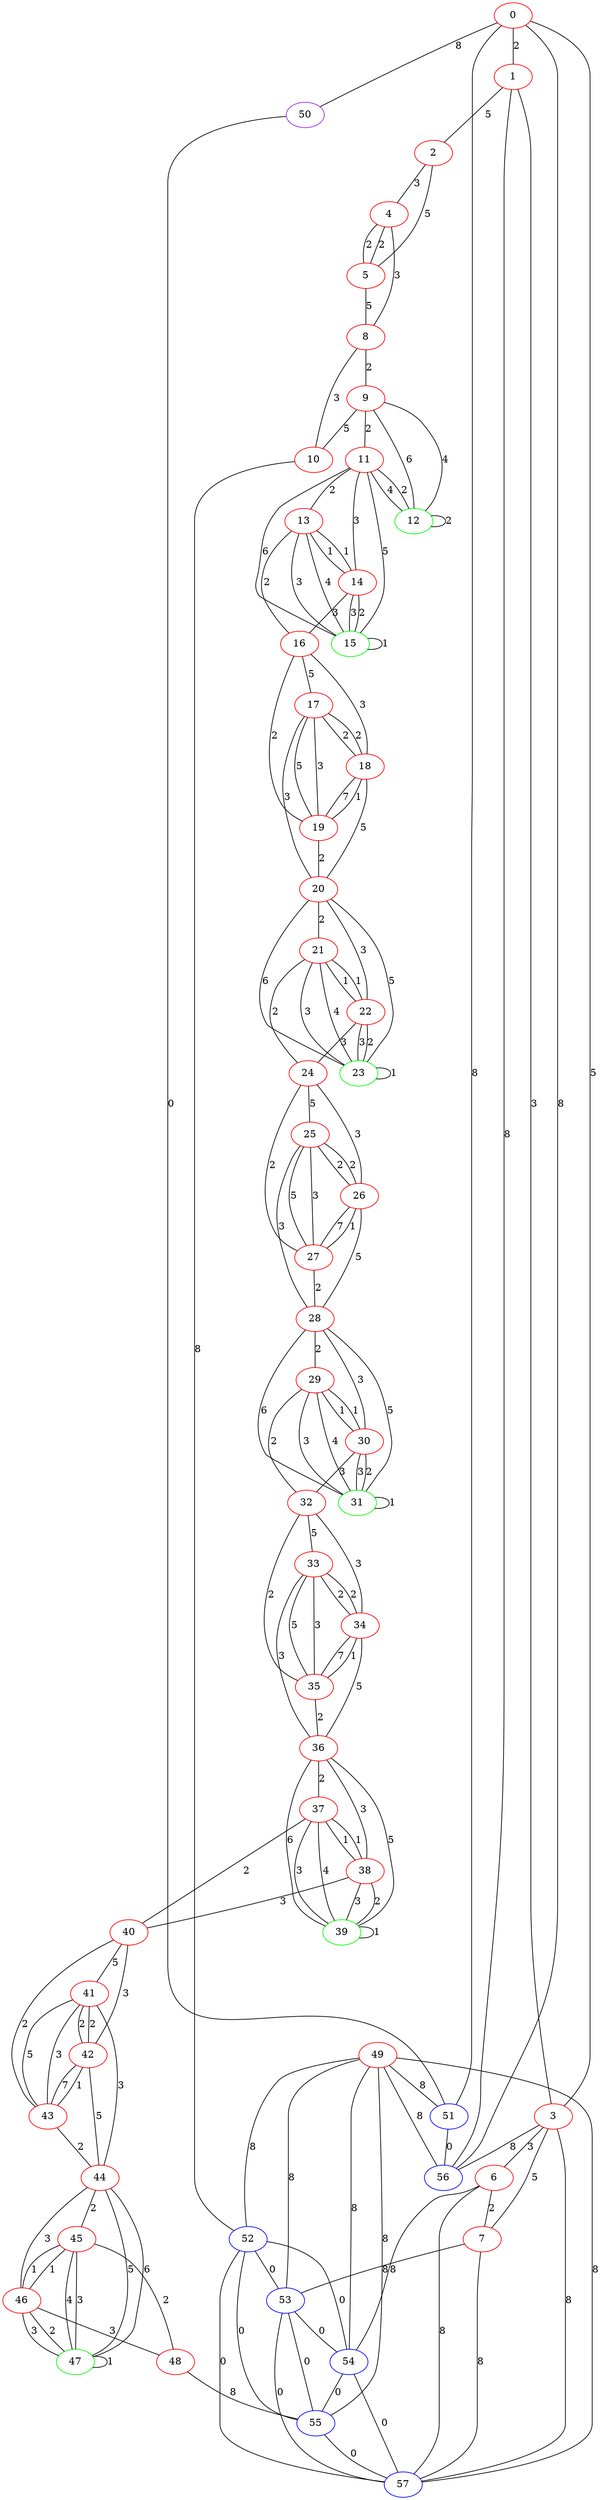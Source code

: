 graph "" {
0 [color=red, weight=1];
1 [color=red, weight=1];
2 [color=red, weight=1];
3 [color=red, weight=1];
4 [color=red, weight=1];
5 [color=red, weight=1];
6 [color=red, weight=1];
7 [color=red, weight=1];
8 [color=red, weight=1];
9 [color=red, weight=1];
10 [color=red, weight=1];
11 [color=red, weight=1];
12 [color=green, weight=2];
13 [color=red, weight=1];
14 [color=red, weight=1];
15 [color=green, weight=2];
16 [color=red, weight=1];
17 [color=red, weight=1];
18 [color=red, weight=1];
19 [color=red, weight=1];
20 [color=red, weight=1];
21 [color=red, weight=1];
22 [color=red, weight=1];
23 [color=green, weight=2];
24 [color=red, weight=1];
25 [color=red, weight=1];
26 [color=red, weight=1];
27 [color=red, weight=1];
28 [color=red, weight=1];
29 [color=red, weight=1];
30 [color=red, weight=1];
31 [color=green, weight=2];
32 [color=red, weight=1];
33 [color=red, weight=1];
34 [color=red, weight=1];
35 [color=red, weight=1];
36 [color=red, weight=1];
37 [color=red, weight=1];
38 [color=red, weight=1];
39 [color=green, weight=2];
40 [color=red, weight=1];
41 [color=red, weight=1];
42 [color=red, weight=1];
43 [color=red, weight=1];
44 [color=red, weight=1];
45 [color=red, weight=1];
46 [color=red, weight=1];
47 [color=green, weight=2];
48 [color=red, weight=1];
49 [color=red, weight=1];
50 [color=purple, weight=4];
51 [color=blue, weight=3];
52 [color=blue, weight=3];
53 [color=blue, weight=3];
54 [color=blue, weight=3];
55 [color=blue, weight=3];
56 [color=blue, weight=3];
57 [color=blue, weight=3];
0 -- 56  [key=0, label=8];
0 -- 1  [key=0, label=2];
0 -- 50  [key=0, label=8];
0 -- 3  [key=0, label=5];
0 -- 51  [key=0, label=8];
1 -- 56  [key=0, label=8];
1 -- 2  [key=0, label=5];
1 -- 3  [key=0, label=3];
2 -- 4  [key=0, label=3];
2 -- 5  [key=0, label=5];
3 -- 6  [key=0, label=3];
3 -- 7  [key=0, label=5];
3 -- 56  [key=0, label=8];
3 -- 57  [key=0, label=8];
4 -- 8  [key=0, label=3];
4 -- 5  [key=0, label=2];
4 -- 5  [key=1, label=2];
5 -- 8  [key=0, label=5];
6 -- 57  [key=0, label=8];
6 -- 54  [key=0, label=8];
6 -- 7  [key=0, label=2];
7 -- 57  [key=0, label=8];
7 -- 53  [key=0, label=8];
8 -- 9  [key=0, label=2];
8 -- 10  [key=0, label=3];
9 -- 10  [key=0, label=5];
9 -- 11  [key=0, label=2];
9 -- 12  [key=0, label=4];
9 -- 12  [key=1, label=6];
10 -- 52  [key=0, label=8];
11 -- 12  [key=0, label=2];
11 -- 12  [key=1, label=4];
11 -- 13  [key=0, label=2];
11 -- 14  [key=0, label=3];
11 -- 15  [key=0, label=5];
11 -- 15  [key=1, label=6];
12 -- 12  [key=0, label=2];
13 -- 16  [key=0, label=2];
13 -- 14  [key=0, label=1];
13 -- 14  [key=1, label=1];
13 -- 15  [key=0, label=3];
13 -- 15  [key=1, label=4];
14 -- 16  [key=0, label=3];
14 -- 15  [key=0, label=2];
14 -- 15  [key=1, label=3];
15 -- 15  [key=0, label=1];
16 -- 17  [key=0, label=5];
16 -- 18  [key=0, label=3];
16 -- 19  [key=0, label=2];
17 -- 18  [key=0, label=2];
17 -- 18  [key=1, label=2];
17 -- 19  [key=0, label=5];
17 -- 19  [key=1, label=3];
17 -- 20  [key=0, label=3];
18 -- 19  [key=0, label=7];
18 -- 19  [key=1, label=1];
18 -- 20  [key=0, label=5];
19 -- 20  [key=0, label=2];
20 -- 21  [key=0, label=2];
20 -- 22  [key=0, label=3];
20 -- 23  [key=0, label=5];
20 -- 23  [key=1, label=6];
21 -- 24  [key=0, label=2];
21 -- 22  [key=0, label=1];
21 -- 22  [key=1, label=1];
21 -- 23  [key=0, label=3];
21 -- 23  [key=1, label=4];
22 -- 24  [key=0, label=3];
22 -- 23  [key=0, label=2];
22 -- 23  [key=1, label=3];
23 -- 23  [key=0, label=1];
24 -- 25  [key=0, label=5];
24 -- 26  [key=0, label=3];
24 -- 27  [key=0, label=2];
25 -- 26  [key=0, label=2];
25 -- 26  [key=1, label=2];
25 -- 27  [key=0, label=5];
25 -- 27  [key=1, label=3];
25 -- 28  [key=0, label=3];
26 -- 27  [key=0, label=7];
26 -- 27  [key=1, label=1];
26 -- 28  [key=0, label=5];
27 -- 28  [key=0, label=2];
28 -- 29  [key=0, label=2];
28 -- 30  [key=0, label=3];
28 -- 31  [key=0, label=5];
28 -- 31  [key=1, label=6];
29 -- 32  [key=0, label=2];
29 -- 30  [key=0, label=1];
29 -- 30  [key=1, label=1];
29 -- 31  [key=0, label=3];
29 -- 31  [key=1, label=4];
30 -- 32  [key=0, label=3];
30 -- 31  [key=0, label=2];
30 -- 31  [key=1, label=3];
31 -- 31  [key=0, label=1];
32 -- 33  [key=0, label=5];
32 -- 34  [key=0, label=3];
32 -- 35  [key=0, label=2];
33 -- 34  [key=0, label=2];
33 -- 34  [key=1, label=2];
33 -- 35  [key=0, label=5];
33 -- 35  [key=1, label=3];
33 -- 36  [key=0, label=3];
34 -- 35  [key=0, label=7];
34 -- 35  [key=1, label=1];
34 -- 36  [key=0, label=5];
35 -- 36  [key=0, label=2];
36 -- 37  [key=0, label=2];
36 -- 38  [key=0, label=3];
36 -- 39  [key=0, label=5];
36 -- 39  [key=1, label=6];
37 -- 40  [key=0, label=2];
37 -- 38  [key=0, label=1];
37 -- 38  [key=1, label=1];
37 -- 39  [key=0, label=3];
37 -- 39  [key=1, label=4];
38 -- 40  [key=0, label=3];
38 -- 39  [key=0, label=2];
38 -- 39  [key=1, label=3];
39 -- 39  [key=0, label=1];
40 -- 41  [key=0, label=5];
40 -- 42  [key=0, label=3];
40 -- 43  [key=0, label=2];
41 -- 42  [key=0, label=2];
41 -- 42  [key=1, label=2];
41 -- 43  [key=0, label=5];
41 -- 43  [key=1, label=3];
41 -- 44  [key=0, label=3];
42 -- 43  [key=0, label=7];
42 -- 43  [key=1, label=1];
42 -- 44  [key=0, label=5];
43 -- 44  [key=0, label=2];
44 -- 45  [key=0, label=2];
44 -- 46  [key=0, label=3];
44 -- 47  [key=0, label=5];
44 -- 47  [key=1, label=6];
45 -- 48  [key=0, label=2];
45 -- 46  [key=0, label=1];
45 -- 46  [key=1, label=1];
45 -- 47  [key=0, label=3];
45 -- 47  [key=1, label=4];
46 -- 48  [key=0, label=3];
46 -- 47  [key=0, label=2];
46 -- 47  [key=1, label=3];
47 -- 47  [key=0, label=1];
48 -- 55  [key=0, label=8];
49 -- 51  [key=0, label=8];
49 -- 52  [key=0, label=8];
49 -- 53  [key=0, label=8];
49 -- 54  [key=0, label=8];
49 -- 55  [key=0, label=8];
49 -- 56  [key=0, label=8];
49 -- 57  [key=0, label=8];
50 -- 51  [key=0, label=0];
51 -- 56  [key=0, label=0];
52 -- 53  [key=0, label=0];
52 -- 54  [key=0, label=0];
52 -- 55  [key=0, label=0];
52 -- 57  [key=0, label=0];
53 -- 54  [key=0, label=0];
53 -- 55  [key=0, label=0];
53 -- 57  [key=0, label=0];
54 -- 55  [key=0, label=0];
54 -- 57  [key=0, label=0];
55 -- 57  [key=0, label=0];
}
